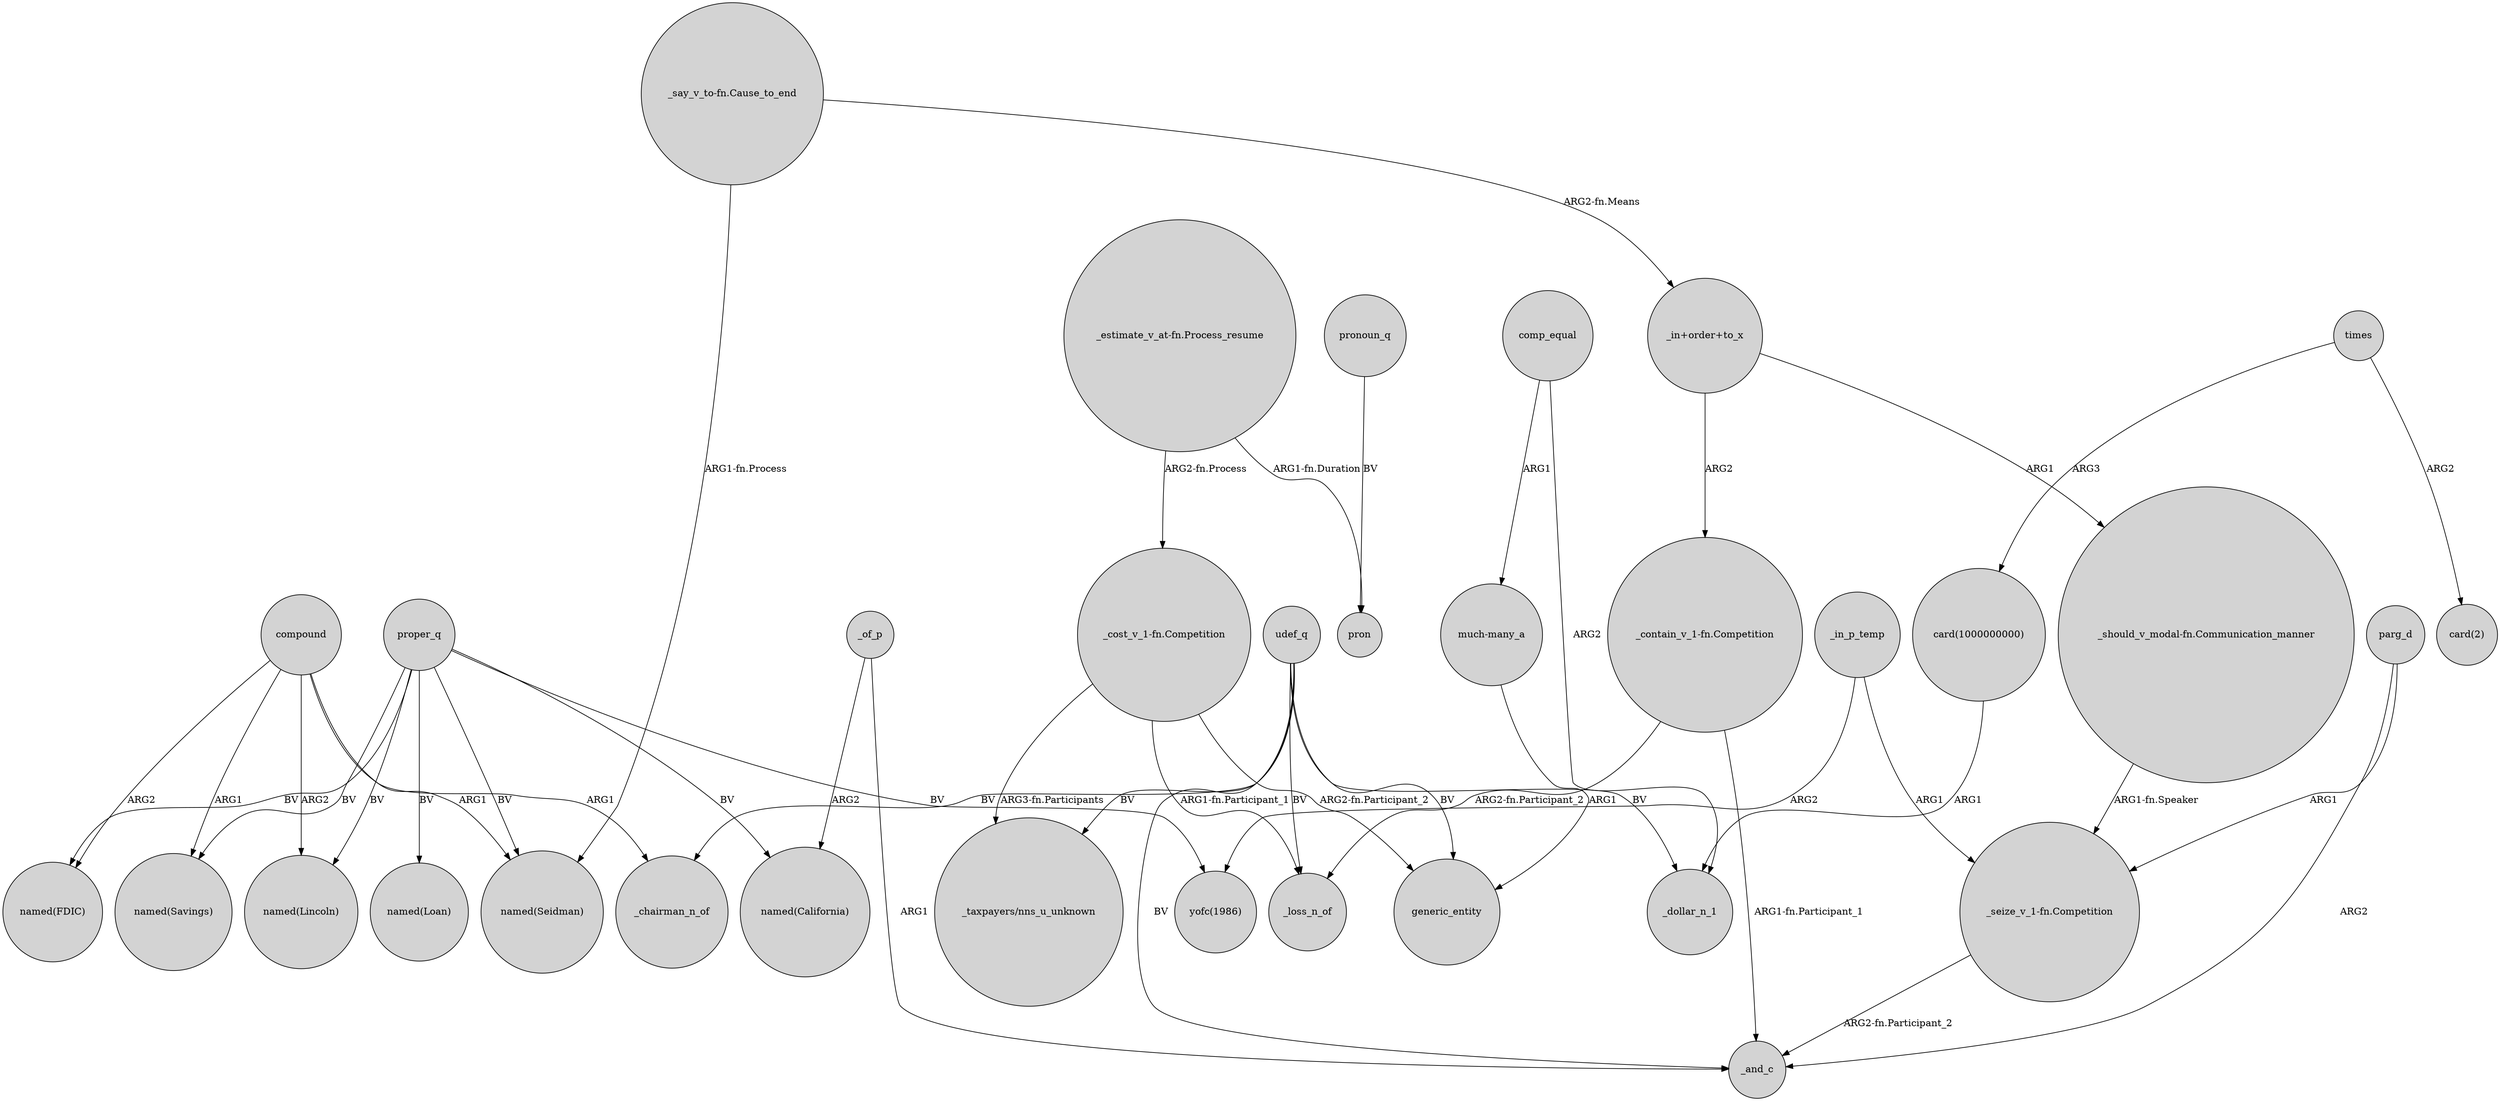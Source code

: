 digraph {
	node [shape=circle style=filled]
	"card(1000000000)" -> _dollar_n_1 [label=ARG1]
	"_contain_v_1-fn.Competition" -> _loss_n_of [label="ARG2-fn.Participant_2"]
	"_cost_v_1-fn.Competition" -> generic_entity [label="ARG2-fn.Participant_2"]
	proper_q -> "named(Loan)" [label=BV]
	"_estimate_v_at-fn.Process_resume" -> pron [label="ARG1-fn.Duration"]
	"_estimate_v_at-fn.Process_resume" -> "_cost_v_1-fn.Competition" [label="ARG2-fn.Process"]
	proper_q -> "named(FDIC)" [label=BV]
	proper_q -> "yofc(1986)" [label=BV]
	"_seize_v_1-fn.Competition" -> _and_c [label="ARG2-fn.Participant_2"]
	_in_p_temp -> "yofc(1986)" [label=ARG2]
	"_cost_v_1-fn.Competition" -> "_taxpayers/nns_u_unknown" [label="ARG3-fn.Participants"]
	udef_q -> _chairman_n_of [label=BV]
	udef_q -> "_taxpayers/nns_u_unknown" [label=BV]
	compound -> "named(FDIC)" [label=ARG2]
	proper_q -> "named(Lincoln)" [label=BV]
	compound -> "named(Seidman)" [label=ARG1]
	udef_q -> _and_c [label=BV]
	times -> "card(1000000000)" [label=ARG3]
	udef_q -> generic_entity [label=BV]
	"_in+order+to_x" -> "_should_v_modal-fn.Communication_manner" [label=ARG1]
	"_say_v_to-fn.Cause_to_end" -> "_in+order+to_x" [label="ARG2-fn.Means"]
	_of_p -> _and_c [label=ARG1]
	comp_equal -> "much-many_a" [label=ARG1]
	pronoun_q -> pron [label=BV]
	"_contain_v_1-fn.Competition" -> _and_c [label="ARG1-fn.Participant_1"]
	"_say_v_to-fn.Cause_to_end" -> "named(Seidman)" [label="ARG1-fn.Process"]
	comp_equal -> _dollar_n_1 [label=ARG2]
	parg_d -> "_seize_v_1-fn.Competition" [label=ARG1]
	proper_q -> "named(Savings)" [label=BV]
	"_in+order+to_x" -> "_contain_v_1-fn.Competition" [label=ARG2]
	"much-many_a" -> generic_entity [label=ARG1]
	udef_q -> _loss_n_of [label=BV]
	"_should_v_modal-fn.Communication_manner" -> "_seize_v_1-fn.Competition" [label="ARG1-fn.Speaker"]
	udef_q -> _dollar_n_1 [label=BV]
	compound -> _chairman_n_of [label=ARG1]
	"_cost_v_1-fn.Competition" -> _loss_n_of [label="ARG1-fn.Participant_1"]
	parg_d -> _and_c [label=ARG2]
	_of_p -> "named(California)" [label=ARG2]
	compound -> "named(Savings)" [label=ARG1]
	proper_q -> "named(California)" [label=BV]
	proper_q -> "named(Seidman)" [label=BV]
	compound -> "named(Lincoln)" [label=ARG2]
	_in_p_temp -> "_seize_v_1-fn.Competition" [label=ARG1]
	times -> "card(2)" [label=ARG2]
}
